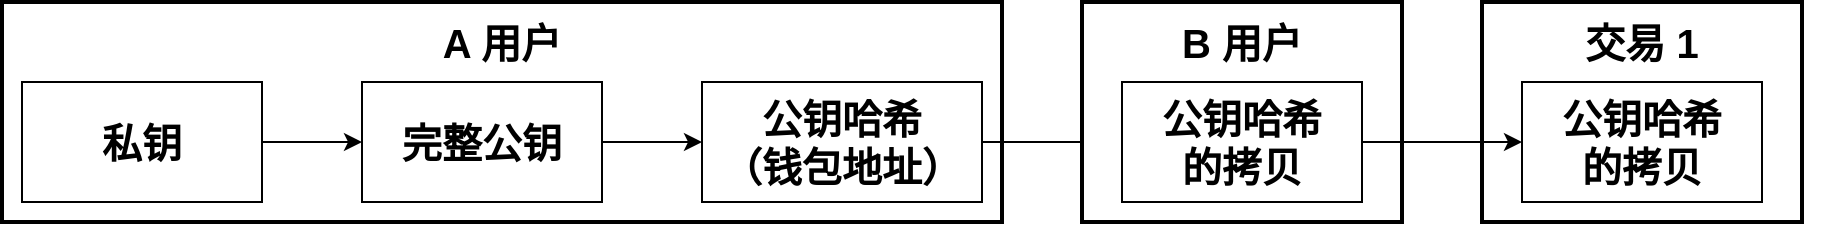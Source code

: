 <mxfile version="14.5.10" type="github">
  <diagram id="b0xz2XhQMsdWAGmPXNjz" name="Page-1">
    <mxGraphModel dx="1106" dy="614" grid="1" gridSize="10" guides="1" tooltips="1" connect="1" arrows="1" fold="1" page="0" pageScale="1" pageWidth="827" pageHeight="1169" math="0" shadow="0">
      <root>
        <mxCell id="0" />
        <mxCell id="1" parent="0" />
        <mxCell id="yAVNg3cCR6QAMTij7jGD-1" value="" style="rounded=0;whiteSpace=wrap;html=1;strokeWidth=2;" vertex="1" parent="1">
          <mxGeometry x="70" y="210" width="500" height="110" as="geometry" />
        </mxCell>
        <mxCell id="yAVNg3cCR6QAMTij7jGD-8" style="edgeStyle=orthogonalEdgeStyle;rounded=0;orthogonalLoop=1;jettySize=auto;html=1;exitX=1;exitY=0.5;exitDx=0;exitDy=0;entryX=0;entryY=0.5;entryDx=0;entryDy=0;" edge="1" parent="1" source="yAVNg3cCR6QAMTij7jGD-2" target="yAVNg3cCR6QAMTij7jGD-3">
          <mxGeometry relative="1" as="geometry" />
        </mxCell>
        <mxCell id="yAVNg3cCR6QAMTij7jGD-2" value="&lt;font style=&quot;font-size: 20px&quot;&gt;&lt;b&gt;私钥&lt;/b&gt;&lt;/font&gt;" style="rounded=0;whiteSpace=wrap;html=1;" vertex="1" parent="1">
          <mxGeometry x="80" y="250" width="120" height="60" as="geometry" />
        </mxCell>
        <mxCell id="yAVNg3cCR6QAMTij7jGD-9" style="edgeStyle=orthogonalEdgeStyle;rounded=0;orthogonalLoop=1;jettySize=auto;html=1;exitX=1;exitY=0.5;exitDx=0;exitDy=0;entryX=0;entryY=0.5;entryDx=0;entryDy=0;" edge="1" parent="1" source="yAVNg3cCR6QAMTij7jGD-3" target="yAVNg3cCR6QAMTij7jGD-4">
          <mxGeometry relative="1" as="geometry" />
        </mxCell>
        <mxCell id="yAVNg3cCR6QAMTij7jGD-3" value="&lt;span style=&quot;font-size: 20px&quot;&gt;&lt;b&gt;完整公钥&lt;/b&gt;&lt;/span&gt;" style="rounded=0;whiteSpace=wrap;html=1;" vertex="1" parent="1">
          <mxGeometry x="250" y="250" width="120" height="60" as="geometry" />
        </mxCell>
        <mxCell id="yAVNg3cCR6QAMTij7jGD-18" style="edgeStyle=orthogonalEdgeStyle;rounded=0;orthogonalLoop=1;jettySize=auto;html=1;exitX=1;exitY=0.5;exitDx=0;exitDy=0;entryX=0;entryY=0.5;entryDx=0;entryDy=0;" edge="1" parent="1" source="yAVNg3cCR6QAMTij7jGD-4" target="yAVNg3cCR6QAMTij7jGD-12">
          <mxGeometry relative="1" as="geometry" />
        </mxCell>
        <mxCell id="yAVNg3cCR6QAMTij7jGD-4" value="&lt;span style=&quot;font-size: 20px&quot;&gt;&lt;b&gt;公钥哈希&lt;br&gt;（钱包地址）&lt;br&gt;&lt;/b&gt;&lt;/span&gt;" style="rounded=0;whiteSpace=wrap;html=1;" vertex="1" parent="1">
          <mxGeometry x="420" y="250" width="140" height="60" as="geometry" />
        </mxCell>
        <mxCell id="yAVNg3cCR6QAMTij7jGD-6" value="&lt;font style=&quot;font-size: 20px&quot;&gt;&lt;b&gt;A 用户&lt;/b&gt;&lt;/font&gt;" style="text;html=1;strokeColor=none;fillColor=none;align=center;verticalAlign=middle;whiteSpace=wrap;rounded=0;" vertex="1" parent="1">
          <mxGeometry x="230" y="220" width="180" height="20" as="geometry" />
        </mxCell>
        <mxCell id="yAVNg3cCR6QAMTij7jGD-15" value="" style="group" vertex="1" connectable="0" parent="1">
          <mxGeometry x="600" y="210" width="180" height="110" as="geometry" />
        </mxCell>
        <mxCell id="yAVNg3cCR6QAMTij7jGD-10" value="" style="rounded=0;whiteSpace=wrap;html=1;strokeWidth=2;" vertex="1" parent="yAVNg3cCR6QAMTij7jGD-15">
          <mxGeometry x="10" width="160" height="110" as="geometry" />
        </mxCell>
        <mxCell id="yAVNg3cCR6QAMTij7jGD-11" value="&lt;font style=&quot;font-size: 20px&quot;&gt;&lt;b&gt;B 用户&lt;/b&gt;&lt;/font&gt;" style="text;html=1;strokeColor=none;fillColor=none;align=center;verticalAlign=middle;whiteSpace=wrap;rounded=0;" vertex="1" parent="yAVNg3cCR6QAMTij7jGD-15">
          <mxGeometry y="10" width="180" height="20" as="geometry" />
        </mxCell>
        <mxCell id="yAVNg3cCR6QAMTij7jGD-12" value="&lt;b style=&quot;font-size: 20px&quot;&gt;公钥哈希&lt;br&gt;的拷贝&lt;br&gt;&lt;/b&gt;" style="rounded=0;whiteSpace=wrap;html=1;" vertex="1" parent="yAVNg3cCR6QAMTij7jGD-15">
          <mxGeometry x="30" y="40" width="120" height="60" as="geometry" />
        </mxCell>
        <mxCell id="yAVNg3cCR6QAMTij7jGD-17" value="" style="group" vertex="1" connectable="0" parent="1">
          <mxGeometry x="800" y="210" width="180" height="110" as="geometry" />
        </mxCell>
        <mxCell id="yAVNg3cCR6QAMTij7jGD-13" value="" style="rounded=0;whiteSpace=wrap;html=1;strokeWidth=2;" vertex="1" parent="yAVNg3cCR6QAMTij7jGD-17">
          <mxGeometry x="10" width="160" height="110" as="geometry" />
        </mxCell>
        <mxCell id="yAVNg3cCR6QAMTij7jGD-14" value="&lt;b style=&quot;font-size: 20px&quot;&gt;公钥哈希&lt;br&gt;的拷贝&lt;br&gt;&lt;/b&gt;" style="rounded=0;whiteSpace=wrap;html=1;" vertex="1" parent="yAVNg3cCR6QAMTij7jGD-17">
          <mxGeometry x="30" y="40" width="120" height="60" as="geometry" />
        </mxCell>
        <mxCell id="yAVNg3cCR6QAMTij7jGD-16" value="&lt;font style=&quot;font-size: 20px&quot;&gt;&lt;b&gt;交易 1&lt;/b&gt;&lt;/font&gt;" style="text;html=1;strokeColor=none;fillColor=none;align=center;verticalAlign=middle;whiteSpace=wrap;rounded=0;" vertex="1" parent="yAVNg3cCR6QAMTij7jGD-17">
          <mxGeometry y="10" width="180" height="20" as="geometry" />
        </mxCell>
        <mxCell id="yAVNg3cCR6QAMTij7jGD-19" style="edgeStyle=orthogonalEdgeStyle;rounded=0;orthogonalLoop=1;jettySize=auto;html=1;exitX=1;exitY=0.5;exitDx=0;exitDy=0;entryX=0;entryY=0.5;entryDx=0;entryDy=0;" edge="1" parent="1" source="yAVNg3cCR6QAMTij7jGD-12" target="yAVNg3cCR6QAMTij7jGD-14">
          <mxGeometry relative="1" as="geometry" />
        </mxCell>
      </root>
    </mxGraphModel>
  </diagram>
</mxfile>
